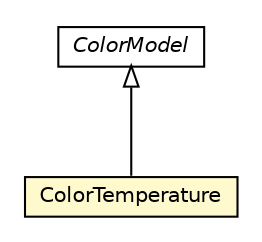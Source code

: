 #!/usr/local/bin/dot
#
# Class diagram 
# Generated by UMLGraph version R5_6-24-gf6e263 (http://www.umlgraph.org/)
#

digraph G {
	edge [fontname="Helvetica",fontsize=10,labelfontname="Helvetica",labelfontsize=10];
	node [fontname="Helvetica",fontsize=10,shape=plaintext];
	nodesep=0.25;
	ranksep=0.5;
	// org.universAAL.ontology.unit.color.ColorModel
	c2760956 [label=<<table title="org.universAAL.ontology.unit.color.ColorModel" border="0" cellborder="1" cellspacing="0" cellpadding="2" port="p" href="./ColorModel.html">
		<tr><td><table border="0" cellspacing="0" cellpadding="1">
<tr><td align="center" balign="center"><font face="Helvetica-Oblique"> ColorModel </font></td></tr>
		</table></td></tr>
		</table>>, URL="./ColorModel.html", fontname="Helvetica", fontcolor="black", fontsize=10.0];
	// org.universAAL.ontology.unit.color.ColorTemperature
	c2760958 [label=<<table title="org.universAAL.ontology.unit.color.ColorTemperature" border="0" cellborder="1" cellspacing="0" cellpadding="2" port="p" bgcolor="lemonChiffon" href="./ColorTemperature.html">
		<tr><td><table border="0" cellspacing="0" cellpadding="1">
<tr><td align="center" balign="center"> ColorTemperature </td></tr>
		</table></td></tr>
		</table>>, URL="./ColorTemperature.html", fontname="Helvetica", fontcolor="black", fontsize=10.0];
	//org.universAAL.ontology.unit.color.ColorTemperature extends org.universAAL.ontology.unit.color.ColorModel
	c2760956:p -> c2760958:p [dir=back,arrowtail=empty];
}

